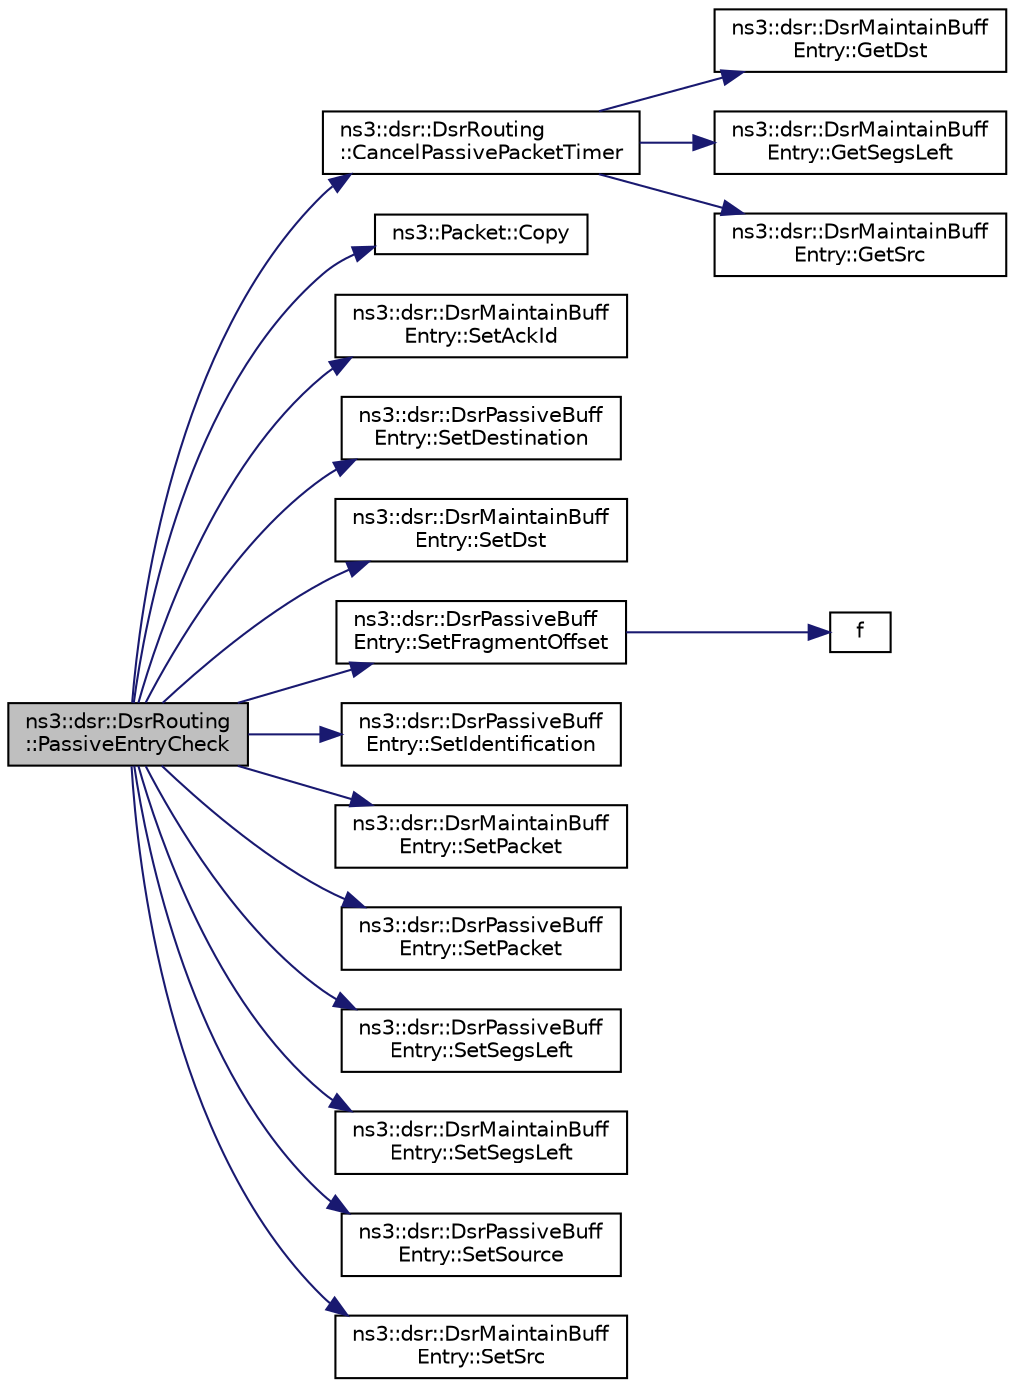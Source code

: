 digraph "ns3::dsr::DsrRouting::PassiveEntryCheck"
{
 // LATEX_PDF_SIZE
  edge [fontname="Helvetica",fontsize="10",labelfontname="Helvetica",labelfontsize="10"];
  node [fontname="Helvetica",fontsize="10",shape=record];
  rankdir="LR";
  Node1 [label="ns3::dsr::DsrRouting\l::PassiveEntryCheck",height=0.2,width=0.4,color="black", fillcolor="grey75", style="filled", fontcolor="black",tooltip="Find the same passive entry."];
  Node1 -> Node2 [color="midnightblue",fontsize="10",style="solid",fontname="Helvetica"];
  Node2 [label="ns3::dsr::DsrRouting\l::CancelPassivePacketTimer",height=0.2,width=0.4,color="black", fillcolor="white", style="filled",URL="$classns3_1_1dsr_1_1_dsr_routing.html#aee6495417f54a12f484029ee1a445d64",tooltip="Cancel the passive packet retransmission timer for a specific maintenance entry."];
  Node2 -> Node3 [color="midnightblue",fontsize="10",style="solid",fontname="Helvetica"];
  Node3 [label="ns3::dsr::DsrMaintainBuff\lEntry::GetDst",height=0.2,width=0.4,color="black", fillcolor="white", style="filled",URL="$classns3_1_1dsr_1_1_dsr_maintain_buff_entry.html#aee58cc2d1b51ec292a520a91e699f31c",tooltip="Get destination address."];
  Node2 -> Node4 [color="midnightblue",fontsize="10",style="solid",fontname="Helvetica"];
  Node4 [label="ns3::dsr::DsrMaintainBuff\lEntry::GetSegsLeft",height=0.2,width=0.4,color="black", fillcolor="white", style="filled",URL="$classns3_1_1dsr_1_1_dsr_maintain_buff_entry.html#a01131ac927e107cdf1a6f7c978592df6",tooltip="Get segments left."];
  Node2 -> Node5 [color="midnightblue",fontsize="10",style="solid",fontname="Helvetica"];
  Node5 [label="ns3::dsr::DsrMaintainBuff\lEntry::GetSrc",height=0.2,width=0.4,color="black", fillcolor="white", style="filled",URL="$classns3_1_1dsr_1_1_dsr_maintain_buff_entry.html#a2cc2c004c227083051fab85f184d272c",tooltip="Get source address."];
  Node1 -> Node6 [color="midnightblue",fontsize="10",style="solid",fontname="Helvetica"];
  Node6 [label="ns3::Packet::Copy",height=0.2,width=0.4,color="black", fillcolor="white", style="filled",URL="$classns3_1_1_packet.html#afb38be706cfc761bc1c0591f595fc1b7",tooltip="performs a COW copy of the packet."];
  Node1 -> Node7 [color="midnightblue",fontsize="10",style="solid",fontname="Helvetica"];
  Node7 [label="ns3::dsr::DsrMaintainBuff\lEntry::SetAckId",height=0.2,width=0.4,color="black", fillcolor="white", style="filled",URL="$classns3_1_1dsr_1_1_dsr_maintain_buff_entry.html#ab4fdbe5c000213ccd5d5e1532ae58c70",tooltip="Set acknowledge ID."];
  Node1 -> Node8 [color="midnightblue",fontsize="10",style="solid",fontname="Helvetica"];
  Node8 [label="ns3::dsr::DsrPassiveBuff\lEntry::SetDestination",height=0.2,width=0.4,color="black", fillcolor="white", style="filled",URL="$classns3_1_1dsr_1_1_dsr_passive_buff_entry.html#a439cdae0f3aeccfd150848590d8ead34",tooltip="Set destination address function."];
  Node1 -> Node9 [color="midnightblue",fontsize="10",style="solid",fontname="Helvetica"];
  Node9 [label="ns3::dsr::DsrMaintainBuff\lEntry::SetDst",height=0.2,width=0.4,color="black", fillcolor="white", style="filled",URL="$classns3_1_1dsr_1_1_dsr_maintain_buff_entry.html#a074832c5a6d687173c5d20ae45cd051e",tooltip="Set destination address."];
  Node1 -> Node10 [color="midnightblue",fontsize="10",style="solid",fontname="Helvetica"];
  Node10 [label="ns3::dsr::DsrPassiveBuff\lEntry::SetFragmentOffset",height=0.2,width=0.4,color="black", fillcolor="white", style="filled",URL="$classns3_1_1dsr_1_1_dsr_passive_buff_entry.html#afc35366840c27005684a1cdc009ddd41",tooltip="Set fragment offset function."];
  Node10 -> Node11 [color="midnightblue",fontsize="10",style="solid",fontname="Helvetica"];
  Node11 [label="f",height=0.2,width=0.4,color="black", fillcolor="white", style="filled",URL="$80211b_8c.html#ae7ffc1a8f84fa47a0812b2f2b9627132",tooltip=" "];
  Node1 -> Node12 [color="midnightblue",fontsize="10",style="solid",fontname="Helvetica"];
  Node12 [label="ns3::dsr::DsrPassiveBuff\lEntry::SetIdentification",height=0.2,width=0.4,color="black", fillcolor="white", style="filled",URL="$classns3_1_1dsr_1_1_dsr_passive_buff_entry.html#a3e0a1f06e64608ab8040d9f98e72d03f",tooltip="Set identification function."];
  Node1 -> Node13 [color="midnightblue",fontsize="10",style="solid",fontname="Helvetica"];
  Node13 [label="ns3::dsr::DsrMaintainBuff\lEntry::SetPacket",height=0.2,width=0.4,color="black", fillcolor="white", style="filled",URL="$classns3_1_1dsr_1_1_dsr_maintain_buff_entry.html#a2f8880c2042a4428804ee7fa0dfc4f21",tooltip="Set packet."];
  Node1 -> Node14 [color="midnightblue",fontsize="10",style="solid",fontname="Helvetica"];
  Node14 [label="ns3::dsr::DsrPassiveBuff\lEntry::SetPacket",height=0.2,width=0.4,color="black", fillcolor="white", style="filled",URL="$classns3_1_1dsr_1_1_dsr_passive_buff_entry.html#aaa4220253ec2b39b5dc4d877dde8f9ba",tooltip="Set packet function."];
  Node1 -> Node15 [color="midnightblue",fontsize="10",style="solid",fontname="Helvetica"];
  Node15 [label="ns3::dsr::DsrPassiveBuff\lEntry::SetSegsLeft",height=0.2,width=0.4,color="black", fillcolor="white", style="filled",URL="$classns3_1_1dsr_1_1_dsr_passive_buff_entry.html#a702f1b3aa7c7b217c006274f12e28291",tooltip="Set segments left."];
  Node1 -> Node16 [color="midnightblue",fontsize="10",style="solid",fontname="Helvetica"];
  Node16 [label="ns3::dsr::DsrMaintainBuff\lEntry::SetSegsLeft",height=0.2,width=0.4,color="black", fillcolor="white", style="filled",URL="$classns3_1_1dsr_1_1_dsr_maintain_buff_entry.html#a2cfe10a93f20710ddc9faa7030bccedc",tooltip="Set segments left."];
  Node1 -> Node17 [color="midnightblue",fontsize="10",style="solid",fontname="Helvetica"];
  Node17 [label="ns3::dsr::DsrPassiveBuff\lEntry::SetSource",height=0.2,width=0.4,color="black", fillcolor="white", style="filled",URL="$classns3_1_1dsr_1_1_dsr_passive_buff_entry.html#a8475ee632ac3ae4b00f0a9d6f1e384c7",tooltip="Set surce address function."];
  Node1 -> Node18 [color="midnightblue",fontsize="10",style="solid",fontname="Helvetica"];
  Node18 [label="ns3::dsr::DsrMaintainBuff\lEntry::SetSrc",height=0.2,width=0.4,color="black", fillcolor="white", style="filled",URL="$classns3_1_1dsr_1_1_dsr_maintain_buff_entry.html#a80a61de9e496d5edb517aa6cbf982ff4",tooltip="Set source address."];
}
